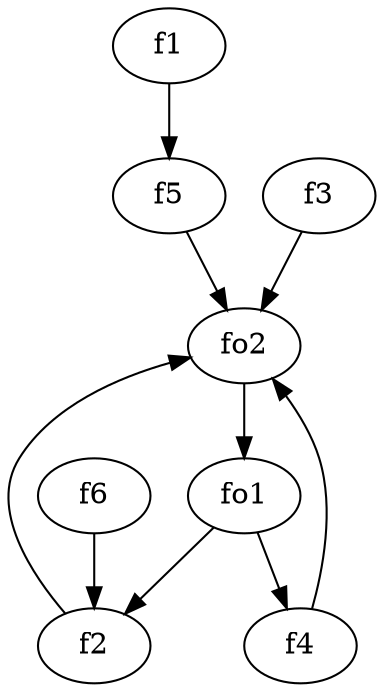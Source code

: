 strict digraph  {
f1;
f2;
f3;
f4;
f5;
f6;
fo1;
fo2;
f1 -> f5  [weight=2];
f2 -> fo2  [weight=2];
f3 -> fo2  [weight=2];
f4 -> fo2  [weight=2];
f5 -> fo2  [weight=2];
f6 -> f2  [weight=2];
fo1 -> f2  [weight=2];
fo1 -> f4  [weight=2];
fo2 -> fo1  [weight=2];
}
